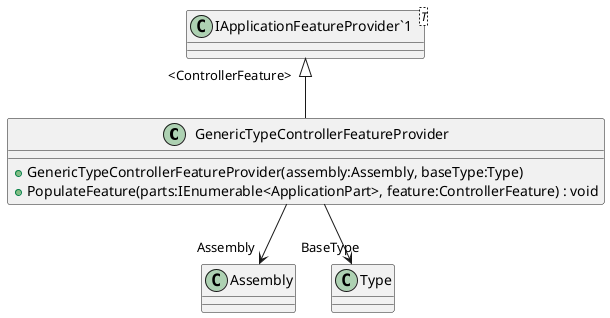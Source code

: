 @startuml
class GenericTypeControllerFeatureProvider {
    + GenericTypeControllerFeatureProvider(assembly:Assembly, baseType:Type)
    + PopulateFeature(parts:IEnumerable<ApplicationPart>, feature:ControllerFeature) : void
}
class "IApplicationFeatureProvider`1"<T> {
}
"IApplicationFeatureProvider`1" "<ControllerFeature>" <|-- GenericTypeControllerFeatureProvider
GenericTypeControllerFeatureProvider --> "Assembly" Assembly
GenericTypeControllerFeatureProvider --> "BaseType" Type
@enduml
